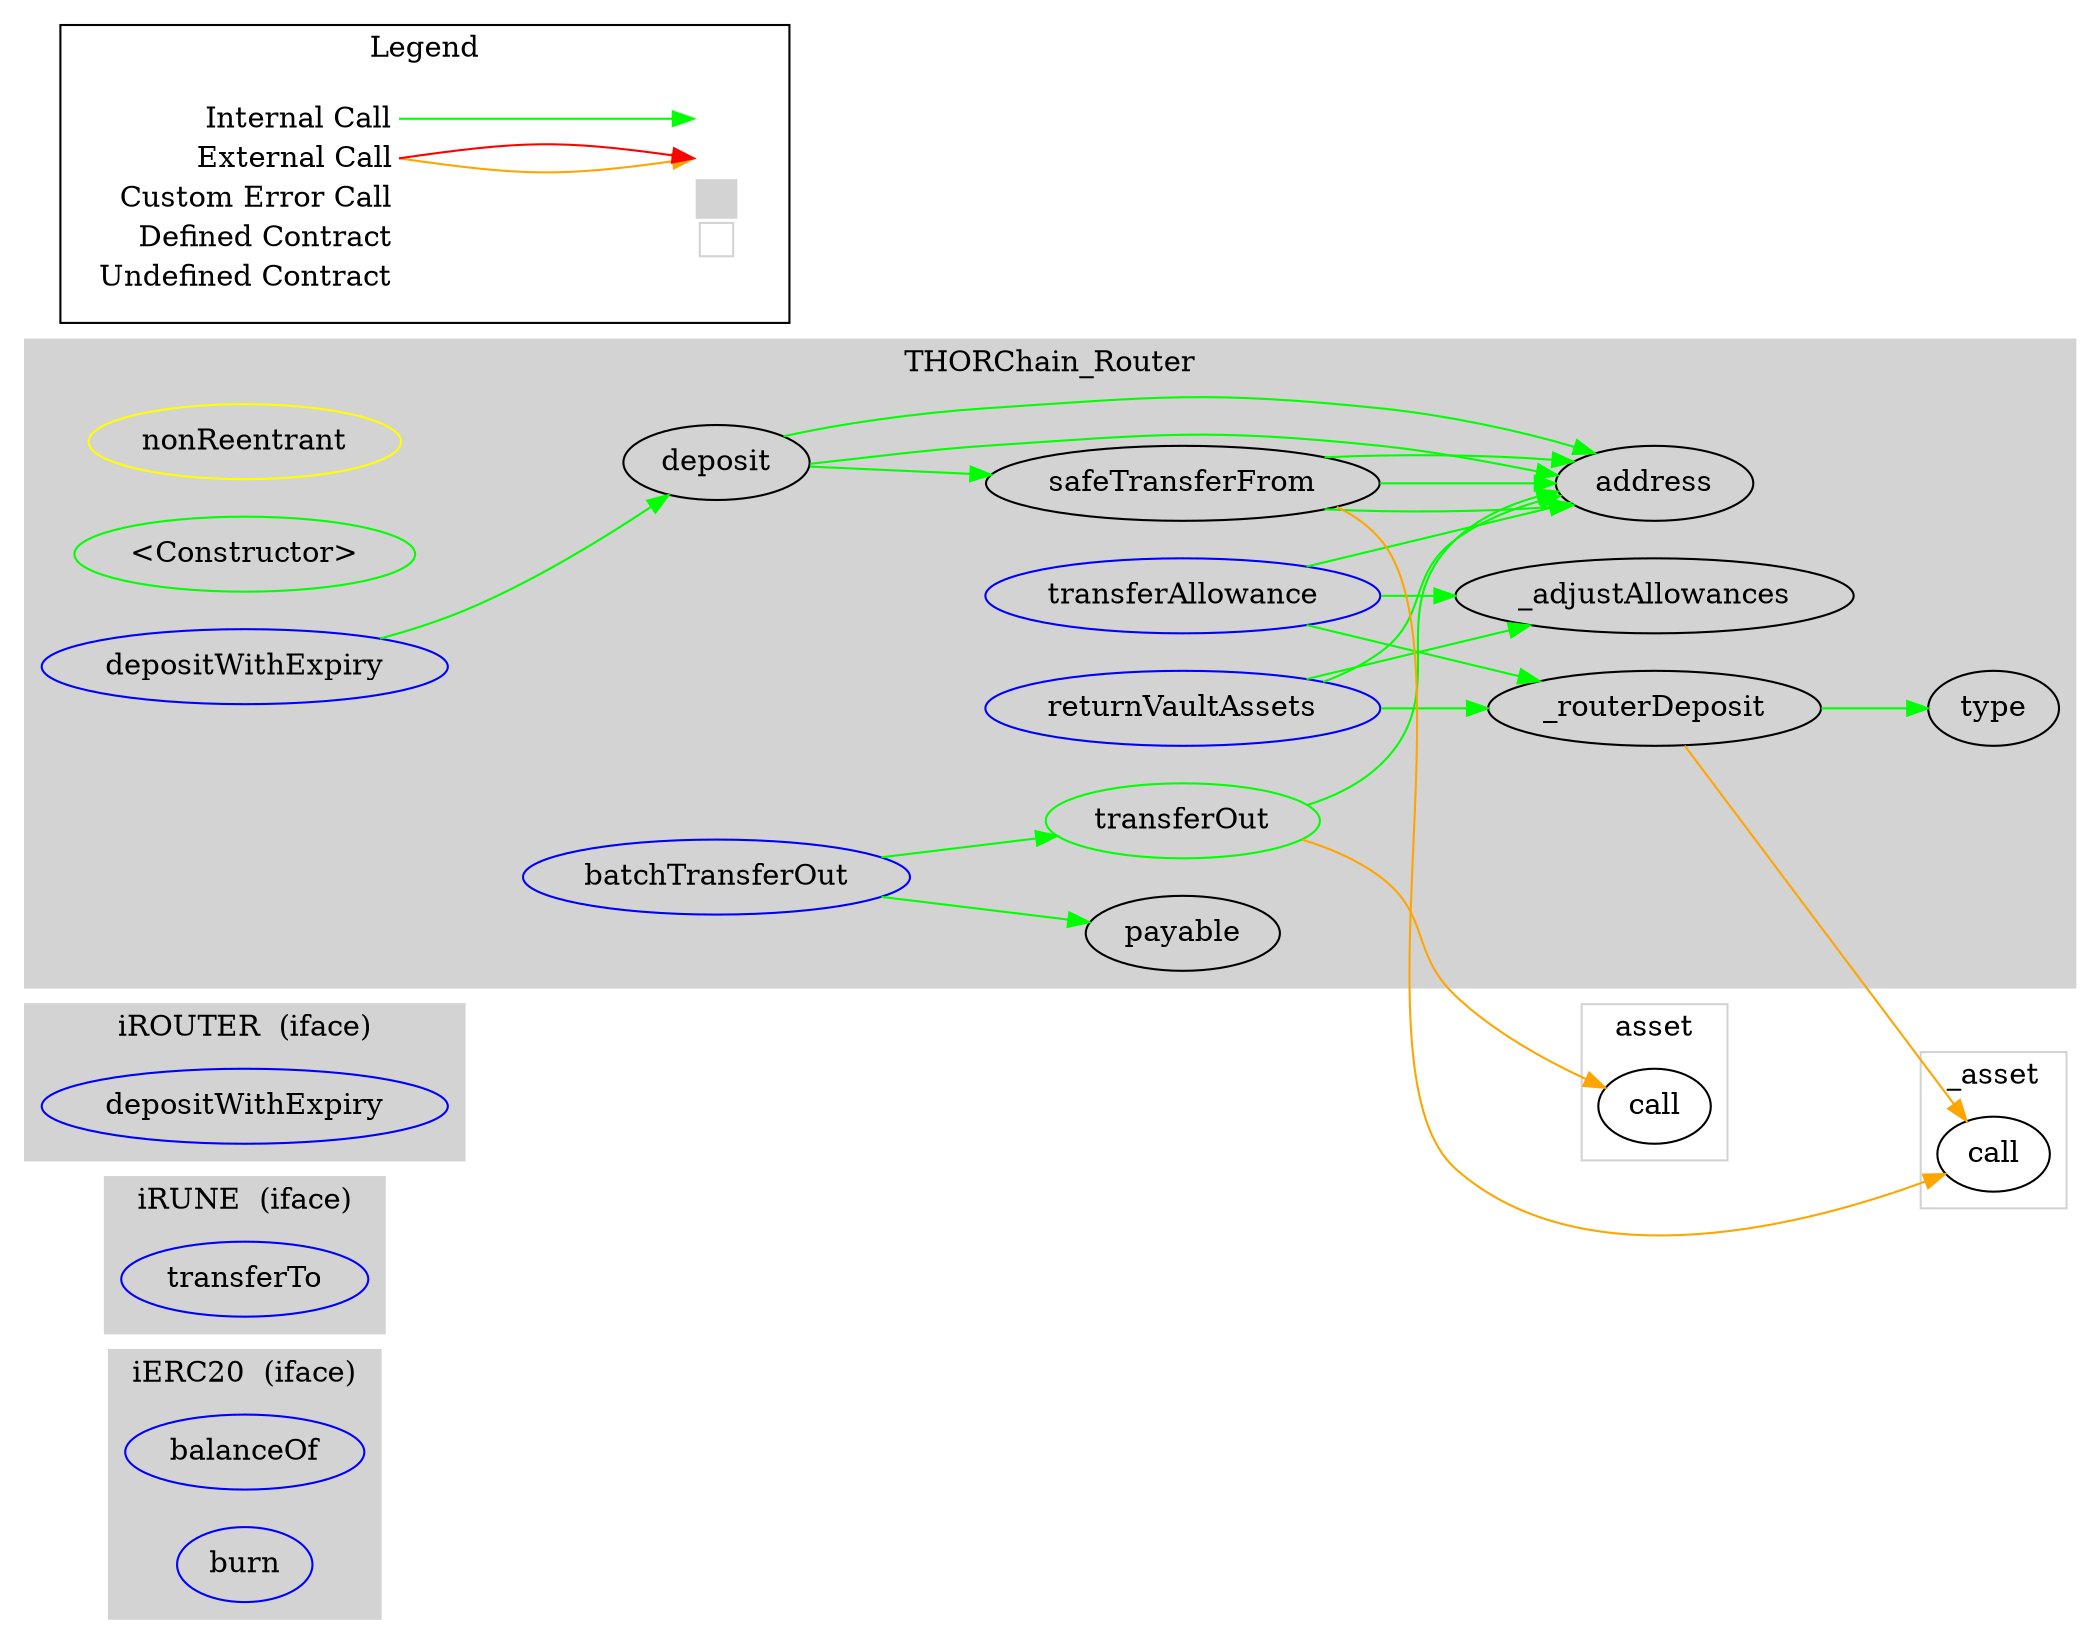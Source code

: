 digraph G {
  graph [ ratio = "auto", page = "100", compound =true ];
subgraph "clusteriERC20" {
  graph [ label = "iERC20  (iface)", color = "lightgray", style = "filled", bgcolor = "lightgray" ];
  "iERC20.balanceOf" [ label = "balanceOf", color = "blue" ];
  "iERC20.burn" [ label = "burn", color = "blue" ];
}

subgraph "clusteriRUNE" {
  graph [ label = "iRUNE  (iface)", color = "lightgray", style = "filled", bgcolor = "lightgray" ];
  "iRUNE.transferTo" [ label = "transferTo", color = "blue" ];
}

subgraph "clusteriROUTER" {
  graph [ label = "iROUTER  (iface)", color = "lightgray", style = "filled", bgcolor = "lightgray" ];
  "iROUTER.depositWithExpiry" [ label = "depositWithExpiry", color = "blue" ];
}

subgraph "clusterTHORChain_Router" {
  graph [ label = "THORChain_Router", color = "lightgray", style = "filled", bgcolor = "lightgray" ];
  "THORChain_Router.nonReentrant" [ label = "nonReentrant", color = "yellow" ];
  "THORChain_Router.<Constructor>" [ label = "<Constructor>", color = "green" ];
  "THORChain_Router.depositWithExpiry" [ label = "depositWithExpiry", color = "blue" ];
  "THORChain_Router.deposit" [ label = "deposit" ];
  "THORChain_Router.transferAllowance" [ label = "transferAllowance", color = "blue" ];
  "THORChain_Router.transferOut" [ label = "transferOut", color = "green" ];
  "THORChain_Router.batchTransferOut" [ label = "batchTransferOut", color = "blue" ];
  "THORChain_Router.returnVaultAssets" [ label = "returnVaultAssets", color = "blue" ];
  "THORChain_Router.safeTransferFrom" [ label = "safeTransferFrom" ];
  "THORChain_Router._adjustAllowances" [ label = "_adjustAllowances" ];
  "THORChain_Router._routerDeposit" [ label = "_routerDeposit" ];
  "THORChain_Router.address" [ label = "address" ];
  "THORChain_Router.payable" [ label = "payable" ];
  "THORChain_Router.type" [ label = "type" ];
}

subgraph "clusterasset" {
  graph [ label = "asset", color = "lightgray" ];
  "asset.call" [ label = "call" ];
}

subgraph "cluster_asset" {
  graph [ label = "_asset", color = "lightgray" ];
  "_asset.call" [ label = "call" ];
}

  "THORChain_Router.depositWithExpiry";
  "THORChain_Router.deposit";
  "THORChain_Router.address";
  "THORChain_Router.safeTransferFrom";
  "THORChain_Router.transferAllowance";
  "THORChain_Router._adjustAllowances";
  "THORChain_Router._routerDeposit";
  "THORChain_Router.transferOut";
  "asset.call";
  "THORChain_Router.batchTransferOut";
  "THORChain_Router.payable";
  "THORChain_Router.returnVaultAssets";
  "_asset.call";
  "THORChain_Router.type";
  "THORChain_Router.depositWithExpiry" -> "THORChain_Router.deposit" [ color = "green" ];
  "THORChain_Router.deposit" -> "THORChain_Router.address" [ color = "green" ];
  "THORChain_Router.deposit" -> "THORChain_Router.address" [ color = "green" ];
  "THORChain_Router.deposit" -> "THORChain_Router.safeTransferFrom" [ color = "green" ];
  "THORChain_Router.transferAllowance" -> "THORChain_Router.address" [ color = "green" ];
  "THORChain_Router.transferAllowance" -> "THORChain_Router._adjustAllowances" [ color = "green" ];
  "THORChain_Router.transferAllowance" -> "THORChain_Router._routerDeposit" [ color = "green" ];
  "THORChain_Router.transferOut" -> "THORChain_Router.address" [ color = "green" ];
  "THORChain_Router.transferOut" -> "asset.call" [ color = "orange" ];
  "THORChain_Router.batchTransferOut" -> "THORChain_Router.transferOut" [ color = "green" ];
  "THORChain_Router.batchTransferOut" -> "THORChain_Router.payable" [ color = "green" ];
  "THORChain_Router.returnVaultAssets" -> "THORChain_Router.address" [ color = "green" ];
  "THORChain_Router.returnVaultAssets" -> "THORChain_Router._adjustAllowances" [ color = "green" ];
  "THORChain_Router.returnVaultAssets" -> "THORChain_Router._routerDeposit" [ color = "green" ];
  "THORChain_Router.safeTransferFrom" -> "THORChain_Router.address" [ color = "green" ];
  "THORChain_Router.safeTransferFrom" -> "_asset.call" [ color = "orange" ];
  "THORChain_Router.safeTransferFrom" -> "THORChain_Router.address" [ color = "green" ];
  "THORChain_Router.safeTransferFrom" -> "THORChain_Router.address" [ color = "green" ];
  "THORChain_Router._routerDeposit" -> "_asset.call" [ color = "orange" ];
  "THORChain_Router._routerDeposit" -> "THORChain_Router.type" [ color = "green" ];


rankdir=LR
node [shape=plaintext]
subgraph cluster_01 { 
label = "Legend";
key [label=<<table border="0" cellpadding="2" cellspacing="0" cellborder="0">
  <tr><td align="right" port="i1">Internal Call</td></tr>
  <tr><td align="right" port="i2">External Call</td></tr>
  <tr><td align="right" port="i2">Custom Error Call</td></tr>
  <tr><td align="right" port="i3">Defined Contract</td></tr>
  <tr><td align="right" port="i4">Undefined Contract</td></tr>
  </table>>]
key2 [label=<<table border="0" cellpadding="2" cellspacing="0" cellborder="0">
  <tr><td port="i1">&nbsp;&nbsp;&nbsp;</td></tr>
  <tr><td port="i2">&nbsp;&nbsp;&nbsp;</td></tr>
  <tr><td port="i3" bgcolor="lightgray">&nbsp;&nbsp;&nbsp;</td></tr>
  <tr><td port="i4">
    <table border="1" cellborder="0" cellspacing="0" cellpadding="7" color="lightgray">
      <tr>
       <td></td>
      </tr>
     </table>
  </td></tr>
  </table>>]
key:i1:e -> key2:i1:w [color="green"]
key:i2:e -> key2:i2:w [color="orange"]
key:i2:e -> key2:i2:w [color="red"]
}
}

